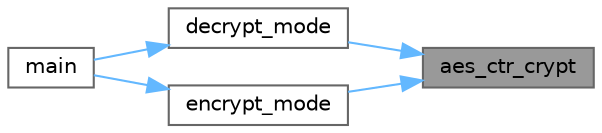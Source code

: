 digraph "aes_ctr_crypt"
{
 // LATEX_PDF_SIZE
  bgcolor="transparent";
  edge [fontname=Helvetica,fontsize=10,labelfontname=Helvetica,labelfontsize=10];
  node [fontname=Helvetica,fontsize=10,shape=box,height=0.2,width=0.4];
  rankdir="RL";
  Node1 [id="Node000001",label="aes_ctr_crypt",height=0.2,width=0.4,color="gray40", fillcolor="grey60", style="filled", fontcolor="black",tooltip="Encrypts or decrypts a buffer using AES in CTR mode."];
  Node1 -> Node2 [id="edge1_Node000001_Node000002",dir="back",color="steelblue1",style="solid",tooltip=" "];
  Node2 [id="Node000002",label="decrypt_mode",height=0.2,width=0.4,color="grey40", fillcolor="white", style="filled",URL="$main__utils_8c.html#af204dc98bd83f01ebf0334ba95a02dee",tooltip="Performs decryption based on the given arguments."];
  Node2 -> Node3 [id="edge2_Node000002_Node000003",dir="back",color="steelblue1",style="solid",tooltip=" "];
  Node3 [id="Node000003",label="main",height=0.2,width=0.4,color="grey40", fillcolor="white", style="filled",URL="$main_8c.html#a0ddf1224851353fc92bfbff6f499fa97",tooltip=" "];
  Node1 -> Node4 [id="edge3_Node000001_Node000004",dir="back",color="steelblue1",style="solid",tooltip=" "];
  Node4 [id="Node000004",label="encrypt_mode",height=0.2,width=0.4,color="grey40", fillcolor="white", style="filled",URL="$main__utils_8c.html#a28cd744833d4ef56a593e4d20e01f3ca",tooltip="Performs encryption based on the given arguments."];
  Node4 -> Node3 [id="edge4_Node000004_Node000003",dir="back",color="steelblue1",style="solid",tooltip=" "];
}
